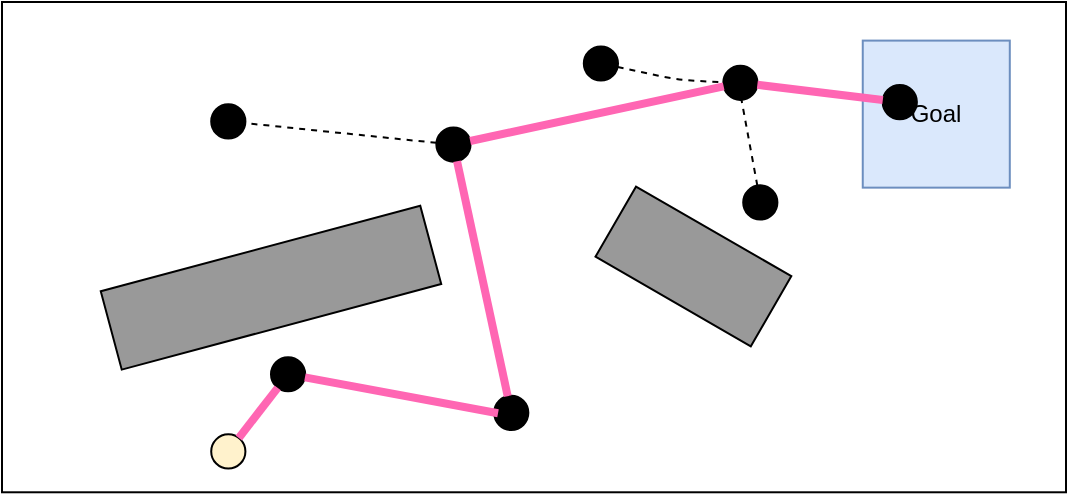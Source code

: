 <mxfile version="10.6.1" type="device"><diagram id="hnp6jKeLxEY4fc-HFayb" name="Page-1"><mxGraphModel dx="1010" dy="150" grid="0" gridSize="10" guides="1" tooltips="1" connect="0" arrows="0" fold="1" page="0" pageScale="1" pageWidth="827" pageHeight="1169" background="none" math="0" shadow="0"><root><mxCell id="0"/><mxCell id="1" parent="0"/><mxCell id="VadmOkOhTrSE4UE7uNww-2" value="" style="group" vertex="1" connectable="0" parent="1"><mxGeometry x="206" y="607" width="532" height="249" as="geometry"/></mxCell><mxCell id="VadmOkOhTrSE4UE7uNww-3" value="" style="group" vertex="1" connectable="0" parent="VadmOkOhTrSE4UE7uNww-2"><mxGeometry width="532" height="249" as="geometry"/></mxCell><mxCell id="VadmOkOhTrSE4UE7uNww-4" value="" style="group" vertex="1" connectable="0" parent="VadmOkOhTrSE4UE7uNww-3"><mxGeometry width="532" height="249" as="geometry"/></mxCell><mxCell id="VadmOkOhTrSE4UE7uNww-5" value="" style="group" vertex="1" connectable="0" parent="VadmOkOhTrSE4UE7uNww-4"><mxGeometry width="532" height="249" as="geometry"/></mxCell><mxCell id="VadmOkOhTrSE4UE7uNww-6" value="" style="group" vertex="1" connectable="0" parent="VadmOkOhTrSE4UE7uNww-5"><mxGeometry width="532" height="249" as="geometry"/></mxCell><mxCell id="VadmOkOhTrSE4UE7uNww-7" value="" style="group" vertex="1" connectable="0" parent="VadmOkOhTrSE4UE7uNww-6"><mxGeometry width="532" height="249" as="geometry"/></mxCell><mxCell id="VadmOkOhTrSE4UE7uNww-8" value="" style="rounded=0;whiteSpace=wrap;html=1;" vertex="1" parent="VadmOkOhTrSE4UE7uNww-7"><mxGeometry width="532" height="245.14" as="geometry"/></mxCell><mxCell id="VadmOkOhTrSE4UE7uNww-9" value="" style="rounded=0;whiteSpace=wrap;html=1;gradientColor=none;fillColor=#999999;rotation=-15;" vertex="1" parent="VadmOkOhTrSE4UE7uNww-7"><mxGeometry x="51.805" y="122.57" width="165.378" height="40.535" as="geometry"/></mxCell><mxCell id="VadmOkOhTrSE4UE7uNww-10" value="" style="rounded=0;whiteSpace=wrap;html=1;gradientColor=none;fillColor=#999999;rotation=30;" vertex="1" parent="VadmOkOhTrSE4UE7uNww-7"><mxGeometry x="300.869" y="111.953" width="89.663" height="40.535" as="geometry"/></mxCell><mxCell id="VadmOkOhTrSE4UE7uNww-11" value="Goal" style="whiteSpace=wrap;html=1;aspect=fixed;fillColor=#dae8fc;strokeColor=#6c8ebf;" vertex="1" parent="VadmOkOhTrSE4UE7uNww-7"><mxGeometry x="430.382" y="19.302" width="73.519" height="73.519" as="geometry"/></mxCell><mxCell id="VadmOkOhTrSE4UE7uNww-12" value="" style="ellipse;whiteSpace=wrap;html=1;aspect=fixed;fillColor=#FFF2CC;gradientColor=none;strokeColor=#000000;" vertex="1" parent="VadmOkOhTrSE4UE7uNww-7"><mxGeometry x="104.607" y="216.186" width="17.097" height="17.097" as="geometry"/></mxCell><mxCell id="VadmOkOhTrSE4UE7uNww-13" value="" style="ellipse;whiteSpace=wrap;html=1;aspect=fixed;fillColor=#000000;gradientColor=none;strokeColor=#000000;" vertex="1" parent="VadmOkOhTrSE4UE7uNww-7"><mxGeometry x="246.075" y="196.884" width="17.097" height="17.097" as="geometry"/></mxCell><mxCell id="VadmOkOhTrSE4UE7uNww-14" value="" style="ellipse;whiteSpace=wrap;html=1;aspect=fixed;fillColor=#000000;gradientColor=none;strokeColor=#000000;" vertex="1" parent="VadmOkOhTrSE4UE7uNww-7"><mxGeometry x="134.494" y="177.581" width="17.097" height="17.097" as="geometry"/></mxCell><mxCell id="VadmOkOhTrSE4UE7uNww-16" value="" style="ellipse;whiteSpace=wrap;html=1;aspect=fixed;fillColor=#000000;gradientColor=none;strokeColor=#000000;" vertex="1" parent="VadmOkOhTrSE4UE7uNww-7"><mxGeometry x="217.184" y="62.733" width="17.097" height="17.097" as="geometry"/></mxCell><mxCell id="VadmOkOhTrSE4UE7uNww-17" value="" style="ellipse;whiteSpace=wrap;html=1;aspect=fixed;fillColor=#000000;gradientColor=none;strokeColor=#000000;" vertex="1" parent="VadmOkOhTrSE4UE7uNww-7"><mxGeometry x="104.607" y="51.151" width="17.097" height="17.097" as="geometry"/></mxCell><mxCell id="VadmOkOhTrSE4UE7uNww-18" value="" style="ellipse;whiteSpace=wrap;html=1;aspect=fixed;fillColor=#000000;gradientColor=none;strokeColor=#000000;" vertex="1" parent="VadmOkOhTrSE4UE7uNww-7"><mxGeometry x="290.906" y="22.198" width="17.097" height="17.097" as="geometry"/></mxCell><mxCell id="VadmOkOhTrSE4UE7uNww-19" value="" style="ellipse;whiteSpace=wrap;html=1;aspect=fixed;fillColor=#000000;gradientColor=none;strokeColor=#000000;" vertex="1" parent="VadmOkOhTrSE4UE7uNww-7"><mxGeometry x="370.607" y="91.686" width="17.097" height="17.097" as="geometry"/></mxCell><mxCell id="VadmOkOhTrSE4UE7uNww-20" value="" style="ellipse;whiteSpace=wrap;html=1;aspect=fixed;fillColor=#000000;gradientColor=none;strokeColor=#000000;" vertex="1" parent="VadmOkOhTrSE4UE7uNww-7"><mxGeometry x="360.644" y="31.849" width="17.097" height="17.097" as="geometry"/></mxCell><mxCell id="VadmOkOhTrSE4UE7uNww-21" value="" style="ellipse;whiteSpace=wrap;html=1;aspect=fixed;fillColor=#000000;gradientColor=none;strokeColor=#000000;" vertex="1" parent="VadmOkOhTrSE4UE7uNww-7"><mxGeometry x="440.345" y="41.5" width="17.097" height="17.097" as="geometry"/></mxCell><mxCell id="VadmOkOhTrSE4UE7uNww-22" value="" style="endArrow=none;html=1;dashed=1;" edge="1" parent="VadmOkOhTrSE4UE7uNww-7" source="VadmOkOhTrSE4UE7uNww-16" target="VadmOkOhTrSE4UE7uNww-17"><mxGeometry width="50" height="50" relative="1" as="geometry"><mxPoint x="-611.7" y="386.047" as="sourcePoint"/><mxPoint x="-512.075" y="289.535" as="targetPoint"/><Array as="points"/></mxGeometry></mxCell><mxCell id="VadmOkOhTrSE4UE7uNww-23" value="" style="endArrow=none;html=1;dashed=1;" edge="1" parent="VadmOkOhTrSE4UE7uNww-7" source="VadmOkOhTrSE4UE7uNww-18" target="VadmOkOhTrSE4UE7uNww-20"><mxGeometry width="50" height="50" relative="1" as="geometry"><mxPoint x="-551.925" y="443.953" as="sourcePoint"/><mxPoint x="-452.3" y="347.442" as="targetPoint"/><Array as="points"><mxPoint x="338" y="39"/></Array></mxGeometry></mxCell><mxCell id="VadmOkOhTrSE4UE7uNww-24" value="" style="endArrow=none;html=1;entryX=0.533;entryY=1;entryDx=0;entryDy=0;entryPerimeter=0;dashed=1;" edge="1" parent="VadmOkOhTrSE4UE7uNww-7" source="VadmOkOhTrSE4UE7uNww-19" target="VadmOkOhTrSE4UE7uNww-20"><mxGeometry width="50" height="50" relative="1" as="geometry"><mxPoint x="-532" y="463.256" as="sourcePoint"/><mxPoint x="-432.375" y="366.744" as="targetPoint"/><Array as="points"/></mxGeometry></mxCell><mxCell id="VadmOkOhTrSE4UE7uNww-37" value="" style="endArrow=none;html=1;strokeWidth=4;strokeColor=#FF66B3;" edge="1" parent="VadmOkOhTrSE4UE7uNww-7" source="VadmOkOhTrSE4UE7uNww-12" target="VadmOkOhTrSE4UE7uNww-14"><mxGeometry width="50" height="50" relative="1" as="geometry"><mxPoint x="-139" y="438" as="sourcePoint"/><mxPoint x="-89" y="388" as="targetPoint"/></mxGeometry></mxCell><mxCell id="VadmOkOhTrSE4UE7uNww-38" value="" style="endArrow=none;html=1;strokeWidth=4;strokeColor=#FF66B3;entryX=0.113;entryY=0.51;entryDx=0;entryDy=0;entryPerimeter=0;" edge="1" parent="VadmOkOhTrSE4UE7uNww-7" source="VadmOkOhTrSE4UE7uNww-14" target="VadmOkOhTrSE4UE7uNww-13"><mxGeometry width="50" height="50" relative="1" as="geometry"><mxPoint x="-129" y="448" as="sourcePoint"/><mxPoint x="-79" y="398" as="targetPoint"/></mxGeometry></mxCell><mxCell id="VadmOkOhTrSE4UE7uNww-39" value="" style="endArrow=none;html=1;strokeWidth=4;strokeColor=#FF66B3;" edge="1" parent="VadmOkOhTrSE4UE7uNww-7" source="VadmOkOhTrSE4UE7uNww-16" target="VadmOkOhTrSE4UE7uNww-13"><mxGeometry width="50" height="50" relative="1" as="geometry"><mxPoint x="-119" y="458" as="sourcePoint"/><mxPoint x="-69" y="408" as="targetPoint"/></mxGeometry></mxCell><mxCell id="VadmOkOhTrSE4UE7uNww-40" value="" style="endArrow=none;html=1;strokeWidth=4;strokeColor=#FF66B3;" edge="1" parent="VadmOkOhTrSE4UE7uNww-7" source="VadmOkOhTrSE4UE7uNww-20" target="VadmOkOhTrSE4UE7uNww-16"><mxGeometry width="50" height="50" relative="1" as="geometry"><mxPoint x="-109" y="468" as="sourcePoint"/><mxPoint x="-59" y="418" as="targetPoint"/></mxGeometry></mxCell><mxCell id="VadmOkOhTrSE4UE7uNww-41" value="" style="endArrow=none;html=1;strokeWidth=4;strokeColor=#FF66B3;" edge="1" parent="VadmOkOhTrSE4UE7uNww-7" source="VadmOkOhTrSE4UE7uNww-21" target="VadmOkOhTrSE4UE7uNww-20"><mxGeometry width="50" height="50" relative="1" as="geometry"><mxPoint x="-99" y="478" as="sourcePoint"/><mxPoint x="-49" y="428" as="targetPoint"/></mxGeometry></mxCell></root></mxGraphModel></diagram></mxfile>